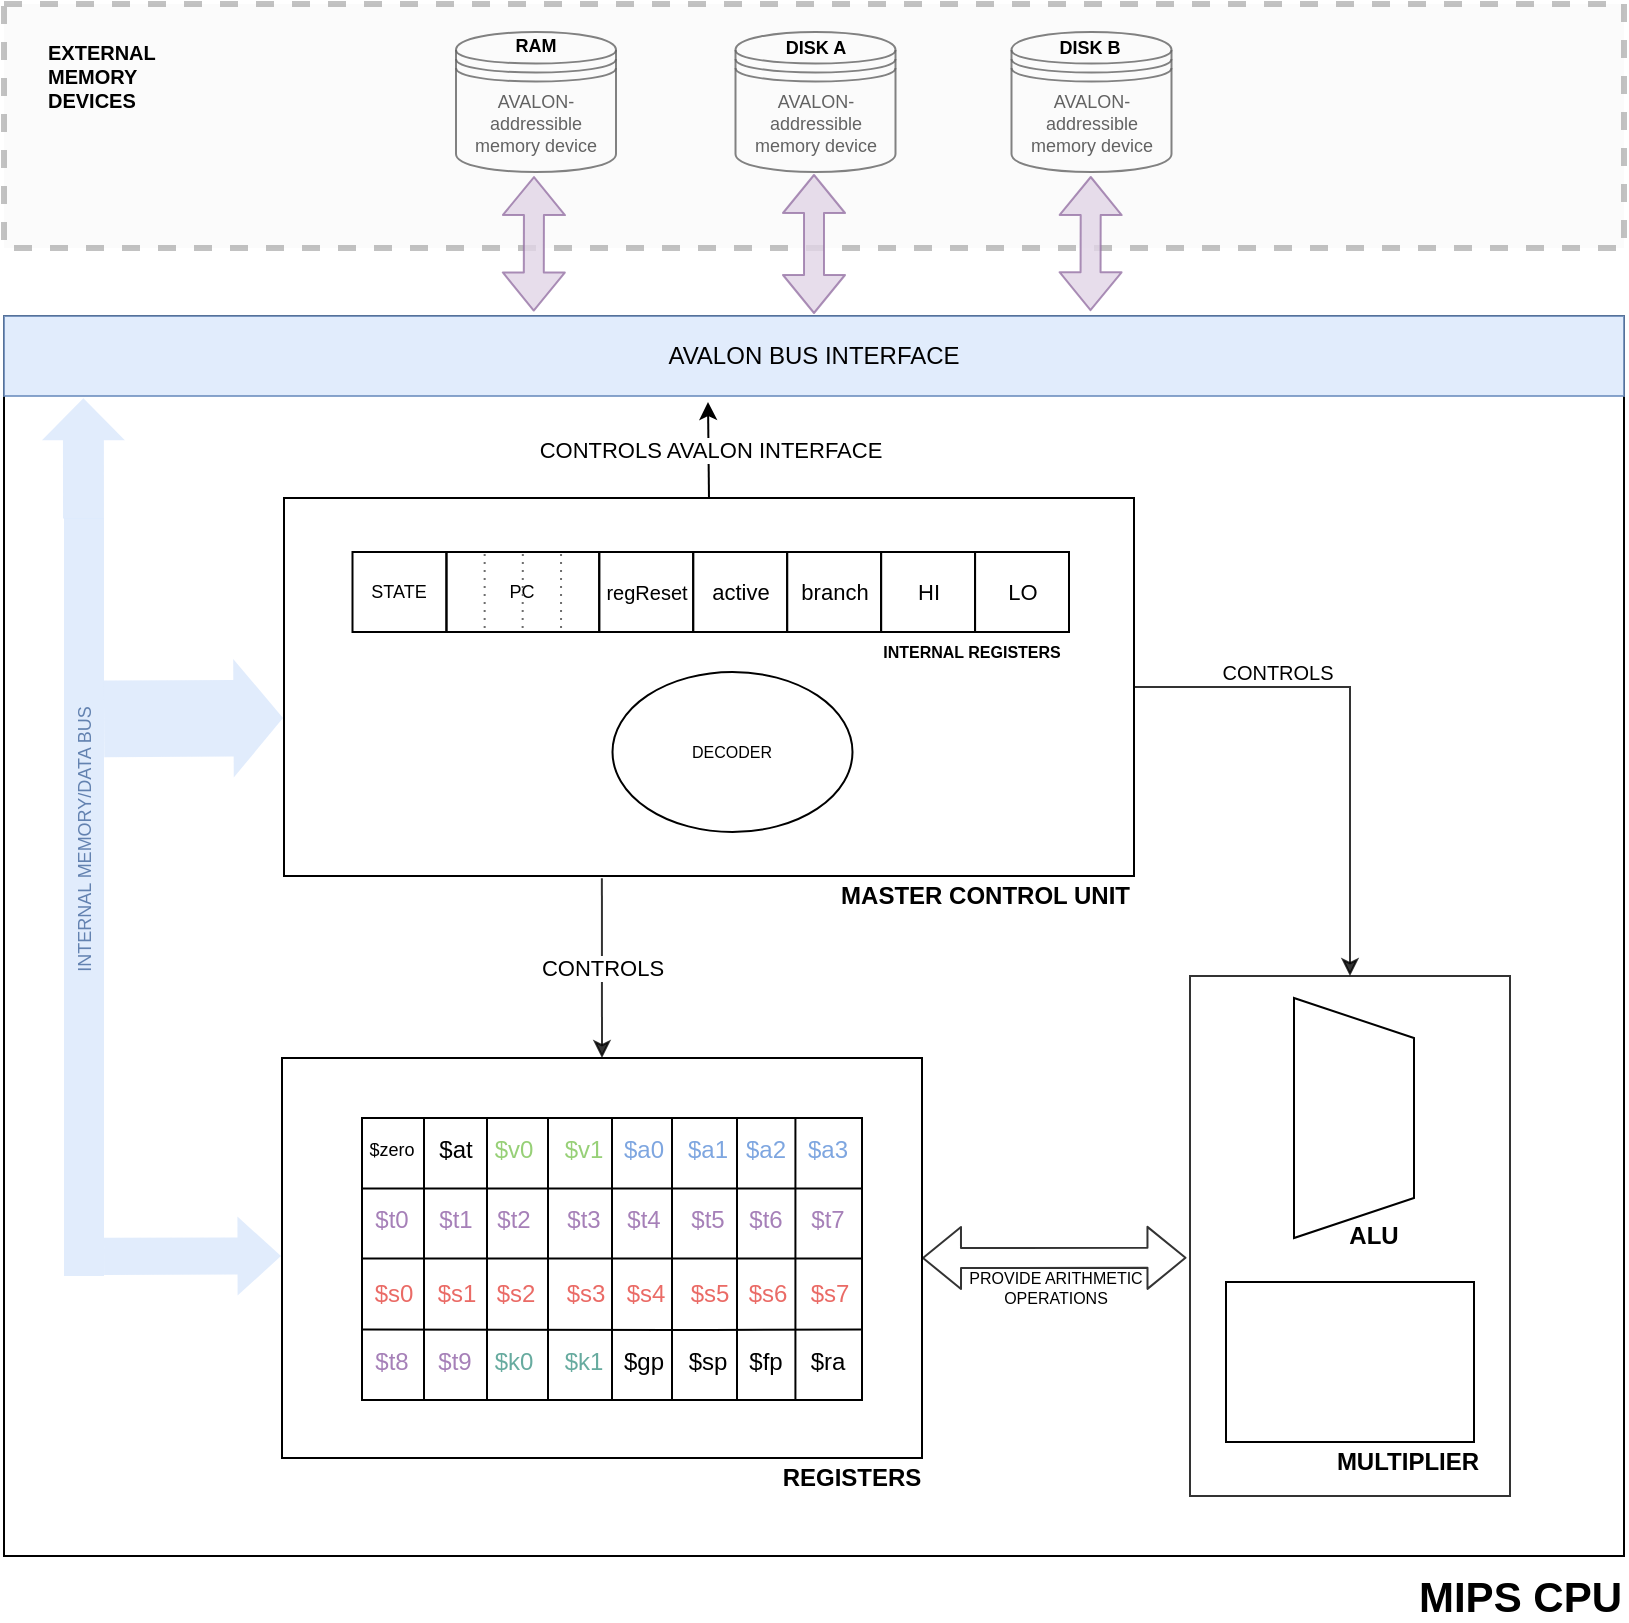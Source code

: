 <mxfile version="14.0.1" type="github">
  <diagram name="Page-1" id="c4acf3e9-155e-7222-9cf6-157b1a14988f">
    <mxGraphModel dx="946" dy="1185" grid="1" gridSize="10" guides="1" tooltips="1" connect="1" arrows="1" fold="1" page="1" pageScale="1" pageWidth="1169" pageHeight="827" background="#ffffff" math="0" shadow="0">
      <root>
        <mxCell id="0" />
        <mxCell id="1" parent="0" />
        <mxCell id="JjzSYra-wFmh_ooPUgK7-45" value="&lt;span style=&quot;color: rgb(0 , 0 , 0)&quot;&gt;AVALON-addressible memory device&lt;/span&gt;" style="shape=datastore;whiteSpace=wrap;html=1;fillColor=#ffffff;fontSize=9;fontColor=#7EA6E0;opacity=80;align=center;" parent="1" vertex="1">
          <mxGeometry x="386" y="18" width="80" height="70" as="geometry" />
        </mxCell>
        <mxCell id="JjzSYra-wFmh_ooPUgK7-52" value="&lt;span style=&quot;color: rgb(0 , 0 , 0)&quot;&gt;AVALON-addressible memory device&lt;/span&gt;" style="shape=datastore;whiteSpace=wrap;html=1;fillColor=#ffffff;fontSize=9;fontColor=#7EA6E0;opacity=80;align=center;" parent="1" vertex="1">
          <mxGeometry x="525.75" y="18" width="80" height="70" as="geometry" />
        </mxCell>
        <mxCell id="JjzSYra-wFmh_ooPUgK7-53" value="&lt;span style=&quot;color: rgb(0 , 0 , 0)&quot;&gt;AVALON-addressible memory device&lt;/span&gt;" style="shape=datastore;whiteSpace=wrap;html=1;fillColor=#ffffff;fontSize=9;fontColor=#7EA6E0;opacity=80;align=center;" parent="1" vertex="1">
          <mxGeometry x="663.75" y="18" width="80" height="70" as="geometry" />
        </mxCell>
        <mxCell id="JjzSYra-wFmh_ooPUgK7-80" value="" style="rounded=0;whiteSpace=wrap;html=1;fillColor=#f5f5f5;fontSize=10;fontColor=#333333;opacity=40;align=center;dashed=1;strokeWidth=3;strokeColor=#666666;" parent="1" vertex="1">
          <mxGeometry x="160" y="4" width="810" height="122" as="geometry" />
        </mxCell>
        <mxCell id="EH1okrl17HNzEjOL1Jwx-92" value="" style="rounded=0;whiteSpace=wrap;html=1;glass=1;fillColor=none;gradientColor=none;fontSize=8;fontColor=#000000;" parent="1" vertex="1">
          <mxGeometry x="160" y="160" width="810" height="620" as="geometry" />
        </mxCell>
        <mxCell id="EH1okrl17HNzEjOL1Jwx-88" value="" style="group" parent="1" vertex="1" connectable="0">
          <mxGeometry x="299" y="531" width="330" height="220" as="geometry" />
        </mxCell>
        <mxCell id="EH1okrl17HNzEjOL1Jwx-10" value="REGISTERS" style="text;html=1;strokeColor=none;fillColor=none;align=center;verticalAlign=middle;whiteSpace=wrap;rounded=0;fontStyle=1" parent="EH1okrl17HNzEjOL1Jwx-88" vertex="1">
          <mxGeometry x="240" y="200" width="90" height="20" as="geometry" />
        </mxCell>
        <mxCell id="EH1okrl17HNzEjOL1Jwx-70" value="" style="group" parent="EH1okrl17HNzEjOL1Jwx-88" vertex="1" connectable="0">
          <mxGeometry width="320" height="200" as="geometry" />
        </mxCell>
        <mxCell id="EH1okrl17HNzEjOL1Jwx-67" value="" style="rounded=0;whiteSpace=wrap;html=1;glass=1;gradientColor=none;fontSize=9;fontColor=#67AB9F;fillColor=none;" parent="EH1okrl17HNzEjOL1Jwx-70" vertex="1">
          <mxGeometry width="320" height="200" as="geometry" />
        </mxCell>
        <mxCell id="EH1okrl17HNzEjOL1Jwx-69" value="" style="group" parent="EH1okrl17HNzEjOL1Jwx-70" vertex="1" connectable="0">
          <mxGeometry x="35" y="30" width="259" height="141" as="geometry" />
        </mxCell>
        <mxCell id="EH1okrl17HNzEjOL1Jwx-9" value="" style="rounded=0;whiteSpace=wrap;html=1;fillColor=none;" parent="EH1okrl17HNzEjOL1Jwx-69" vertex="1">
          <mxGeometry x="5" width="250" height="141" as="geometry" />
        </mxCell>
        <mxCell id="EH1okrl17HNzEjOL1Jwx-20" value="" style="endArrow=none;html=1;entryX=1;entryY=0.75;entryDx=0;entryDy=0;exitX=0;exitY=0.75;exitDx=0;exitDy=0;" parent="EH1okrl17HNzEjOL1Jwx-69" source="EH1okrl17HNzEjOL1Jwx-9" target="EH1okrl17HNzEjOL1Jwx-9" edge="1">
          <mxGeometry width="50" height="50" as="geometry">
            <mxPoint x="137.5" y="70" as="sourcePoint" />
            <mxPoint x="187.5" y="20" as="targetPoint" />
            <Array as="points">
              <mxPoint x="170" y="106" />
            </Array>
          </mxGeometry>
        </mxCell>
        <mxCell id="EH1okrl17HNzEjOL1Jwx-21" value="" style="endArrow=none;html=1;entryX=1;entryY=0.75;entryDx=0;entryDy=0;exitX=0;exitY=0.75;exitDx=0;exitDy=0;" parent="EH1okrl17HNzEjOL1Jwx-69" edge="1">
          <mxGeometry width="50" height="50" as="geometry">
            <mxPoint x="5" y="70.21" as="sourcePoint" />
            <mxPoint x="255" y="70.21" as="targetPoint" />
          </mxGeometry>
        </mxCell>
        <mxCell id="EH1okrl17HNzEjOL1Jwx-22" value="" style="endArrow=none;html=1;entryX=1;entryY=0.25;entryDx=0;entryDy=0;exitX=0;exitY=0.25;exitDx=0;exitDy=0;" parent="EH1okrl17HNzEjOL1Jwx-69" source="EH1okrl17HNzEjOL1Jwx-9" target="EH1okrl17HNzEjOL1Jwx-9" edge="1">
          <mxGeometry width="50" height="50" as="geometry">
            <mxPoint x="5" y="40.0" as="sourcePoint" />
            <mxPoint x="255" y="40.0" as="targetPoint" />
          </mxGeometry>
        </mxCell>
        <mxCell id="EH1okrl17HNzEjOL1Jwx-23" value="" style="endArrow=none;html=1;entryX=0.75;entryY=0;entryDx=0;entryDy=0;exitX=0.75;exitY=1;exitDx=0;exitDy=0;" parent="EH1okrl17HNzEjOL1Jwx-69" source="EH1okrl17HNzEjOL1Jwx-9" target="EH1okrl17HNzEjOL1Jwx-9" edge="1">
          <mxGeometry width="50" height="50" as="geometry">
            <mxPoint x="351" y="40" as="sourcePoint" />
            <mxPoint x="401" y="-10" as="targetPoint" />
          </mxGeometry>
        </mxCell>
        <mxCell id="EH1okrl17HNzEjOL1Jwx-24" value="" style="endArrow=none;html=1;exitX=0.75;exitY=1;exitDx=0;exitDy=0;" parent="EH1okrl17HNzEjOL1Jwx-69" target="EH1okrl17HNzEjOL1Jwx-9" edge="1">
          <mxGeometry width="50" height="50" as="geometry">
            <mxPoint x="131" y="141" as="sourcePoint" />
            <mxPoint x="131" as="targetPoint" />
          </mxGeometry>
        </mxCell>
        <mxCell id="EH1okrl17HNzEjOL1Jwx-25" value="" style="endArrow=none;html=1;entryX=0.5;entryY=0;entryDx=0;entryDy=0;exitX=0.5;exitY=1;exitDx=0;exitDy=0;" parent="EH1okrl17HNzEjOL1Jwx-69" source="EH1okrl17HNzEjOL1Jwx-9" target="EH1okrl17HNzEjOL1Jwx-9" edge="1">
          <mxGeometry width="50" height="50" as="geometry">
            <mxPoint x="202.5" y="151" as="sourcePoint" />
            <mxPoint x="202.5" y="10" as="targetPoint" />
          </mxGeometry>
        </mxCell>
        <mxCell id="EH1okrl17HNzEjOL1Jwx-26" value="" style="endArrow=none;html=1;entryX=0.25;entryY=0;entryDx=0;entryDy=0;exitX=0.25;exitY=1;exitDx=0;exitDy=0;" parent="EH1okrl17HNzEjOL1Jwx-69" source="EH1okrl17HNzEjOL1Jwx-9" target="EH1okrl17HNzEjOL1Jwx-9" edge="1">
          <mxGeometry width="50" height="50" as="geometry">
            <mxPoint x="140" y="151" as="sourcePoint" />
            <mxPoint x="140" y="10" as="targetPoint" />
          </mxGeometry>
        </mxCell>
        <mxCell id="EH1okrl17HNzEjOL1Jwx-27" value="" style="endArrow=none;html=1;entryX=0.25;entryY=0;entryDx=0;entryDy=0;exitX=0.25;exitY=1;exitDx=0;exitDy=0;" parent="EH1okrl17HNzEjOL1Jwx-69" edge="1">
          <mxGeometry width="50" height="50" as="geometry">
            <mxPoint x="98" y="141" as="sourcePoint" />
            <mxPoint x="98" as="targetPoint" />
          </mxGeometry>
        </mxCell>
        <mxCell id="EH1okrl17HNzEjOL1Jwx-28" value="" style="endArrow=none;html=1;entryX=0.25;entryY=0;entryDx=0;entryDy=0;exitX=0.25;exitY=1;exitDx=0;exitDy=0;" parent="EH1okrl17HNzEjOL1Jwx-69" edge="1">
          <mxGeometry width="50" height="50" as="geometry">
            <mxPoint x="36" y="141" as="sourcePoint" />
            <mxPoint x="36" as="targetPoint" />
          </mxGeometry>
        </mxCell>
        <mxCell id="EH1okrl17HNzEjOL1Jwx-31" value="" style="endArrow=none;html=1;entryX=0.25;entryY=0;entryDx=0;entryDy=0;exitX=0.25;exitY=1;exitDx=0;exitDy=0;" parent="EH1okrl17HNzEjOL1Jwx-69" edge="1">
          <mxGeometry width="50" height="50" as="geometry">
            <mxPoint x="160" y="141" as="sourcePoint" />
            <mxPoint x="160" as="targetPoint" />
          </mxGeometry>
        </mxCell>
        <mxCell id="EH1okrl17HNzEjOL1Jwx-32" value="" style="endArrow=none;html=1;entryX=0.25;entryY=0;entryDx=0;entryDy=0;exitX=0.25;exitY=1;exitDx=0;exitDy=0;" parent="EH1okrl17HNzEjOL1Jwx-69" edge="1">
          <mxGeometry width="50" height="50" as="geometry">
            <mxPoint x="221.71" y="141" as="sourcePoint" />
            <mxPoint x="221.71" as="targetPoint" />
          </mxGeometry>
        </mxCell>
        <mxCell id="EH1okrl17HNzEjOL1Jwx-33" value="$zero" style="text;html=1;strokeColor=none;fillColor=none;align=center;verticalAlign=middle;whiteSpace=wrap;rounded=0;fontSize=9;" parent="EH1okrl17HNzEjOL1Jwx-69" vertex="1">
          <mxGeometry y="6" width="40" height="20" as="geometry" />
        </mxCell>
        <mxCell id="EH1okrl17HNzEjOL1Jwx-34" value="&lt;font style=&quot;font-size: 12px&quot;&gt;$at&lt;/font&gt;" style="text;html=1;strokeColor=none;fillColor=none;align=center;verticalAlign=middle;whiteSpace=wrap;rounded=0;fontSize=9;" parent="EH1okrl17HNzEjOL1Jwx-69" vertex="1">
          <mxGeometry x="32" y="6" width="40" height="20" as="geometry" />
        </mxCell>
        <mxCell id="EH1okrl17HNzEjOL1Jwx-35" value="&lt;font style=&quot;font-size: 12px&quot;&gt;$v0&lt;/font&gt;" style="text;html=1;align=center;verticalAlign=middle;whiteSpace=wrap;rounded=0;fontSize=9;fontColor=#97D077;" parent="EH1okrl17HNzEjOL1Jwx-69" vertex="1">
          <mxGeometry x="61" y="6" width="40" height="20" as="geometry" />
        </mxCell>
        <mxCell id="EH1okrl17HNzEjOL1Jwx-36" value="&lt;font style=&quot;font-size: 12px&quot;&gt;$v1&lt;/font&gt;" style="text;html=1;align=center;verticalAlign=middle;whiteSpace=wrap;rounded=0;fontSize=9;fontColor=#97D077;" parent="EH1okrl17HNzEjOL1Jwx-69" vertex="1">
          <mxGeometry x="96" y="6" width="40" height="20" as="geometry" />
        </mxCell>
        <mxCell id="EH1okrl17HNzEjOL1Jwx-37" value="&lt;span style=&quot;font-size: 12px&quot;&gt;$a0&lt;/span&gt;" style="text;html=1;strokeColor=none;fillColor=none;align=center;verticalAlign=middle;whiteSpace=wrap;rounded=0;fontSize=9;fontColor=#7EA6E0;" parent="EH1okrl17HNzEjOL1Jwx-69" vertex="1">
          <mxGeometry x="126" y="6" width="40" height="20" as="geometry" />
        </mxCell>
        <mxCell id="EH1okrl17HNzEjOL1Jwx-38" value="&lt;span style=&quot;font-size: 12px&quot;&gt;$a1&lt;/span&gt;" style="text;html=1;strokeColor=none;fillColor=none;align=center;verticalAlign=middle;whiteSpace=wrap;rounded=0;fontSize=9;fontColor=#7EA6E0;" parent="EH1okrl17HNzEjOL1Jwx-69" vertex="1">
          <mxGeometry x="158" y="6" width="40" height="20" as="geometry" />
        </mxCell>
        <mxCell id="EH1okrl17HNzEjOL1Jwx-39" value="&lt;span style=&quot;font-size: 12px&quot;&gt;$a2&lt;/span&gt;" style="text;html=1;strokeColor=none;fillColor=none;align=center;verticalAlign=middle;whiteSpace=wrap;rounded=0;fontSize=9;fontColor=#7EA6E0;" parent="EH1okrl17HNzEjOL1Jwx-69" vertex="1">
          <mxGeometry x="186.5" y="6" width="40" height="20" as="geometry" />
        </mxCell>
        <mxCell id="EH1okrl17HNzEjOL1Jwx-40" value="&lt;span style=&quot;font-size: 12px&quot;&gt;$a3&lt;/span&gt;" style="text;html=1;strokeColor=none;fillColor=none;align=center;verticalAlign=middle;whiteSpace=wrap;rounded=0;fontSize=9;fontColor=#7EA6E0;" parent="EH1okrl17HNzEjOL1Jwx-69" vertex="1">
          <mxGeometry x="218" y="6" width="40" height="20" as="geometry" />
        </mxCell>
        <mxCell id="EH1okrl17HNzEjOL1Jwx-41" value="&lt;span style=&quot;font-size: 12px&quot;&gt;$t0&lt;/span&gt;" style="text;html=1;strokeColor=none;fillColor=none;align=center;verticalAlign=middle;whiteSpace=wrap;rounded=0;fontSize=9;fontColor=#A680B8;" parent="EH1okrl17HNzEjOL1Jwx-69" vertex="1">
          <mxGeometry y="41" width="40" height="20" as="geometry" />
        </mxCell>
        <mxCell id="EH1okrl17HNzEjOL1Jwx-42" value="&lt;font style=&quot;font-size: 12px&quot;&gt;$t1&lt;/font&gt;" style="text;html=1;strokeColor=none;fillColor=none;align=center;verticalAlign=middle;whiteSpace=wrap;rounded=0;fontSize=9;fontColor=#A680B8;" parent="EH1okrl17HNzEjOL1Jwx-69" vertex="1">
          <mxGeometry x="32" y="41" width="40" height="20" as="geometry" />
        </mxCell>
        <mxCell id="EH1okrl17HNzEjOL1Jwx-43" value="&lt;font style=&quot;font-size: 12px&quot;&gt;$t2&lt;/font&gt;" style="text;html=1;strokeColor=none;fillColor=none;align=center;verticalAlign=middle;whiteSpace=wrap;rounded=0;fontSize=9;fontColor=#A680B8;" parent="EH1okrl17HNzEjOL1Jwx-69" vertex="1">
          <mxGeometry x="61" y="41" width="40" height="20" as="geometry" />
        </mxCell>
        <mxCell id="EH1okrl17HNzEjOL1Jwx-44" value="&lt;font style=&quot;font-size: 12px&quot;&gt;$t3&lt;/font&gt;" style="text;html=1;strokeColor=none;fillColor=none;align=center;verticalAlign=middle;whiteSpace=wrap;rounded=0;fontSize=9;fontColor=#A680B8;" parent="EH1okrl17HNzEjOL1Jwx-69" vertex="1">
          <mxGeometry x="96" y="41" width="40" height="20" as="geometry" />
        </mxCell>
        <mxCell id="EH1okrl17HNzEjOL1Jwx-45" value="&lt;span style=&quot;font-size: 12px&quot;&gt;$t4&lt;/span&gt;" style="text;html=1;strokeColor=none;fillColor=none;align=center;verticalAlign=middle;whiteSpace=wrap;rounded=0;fontSize=9;fontColor=#A680B8;" parent="EH1okrl17HNzEjOL1Jwx-69" vertex="1">
          <mxGeometry x="126" y="41" width="40" height="20" as="geometry" />
        </mxCell>
        <mxCell id="EH1okrl17HNzEjOL1Jwx-46" value="&lt;span style=&quot;font-size: 12px&quot;&gt;$t5&lt;/span&gt;" style="text;html=1;strokeColor=none;fillColor=none;align=center;verticalAlign=middle;whiteSpace=wrap;rounded=0;fontSize=9;fontColor=#A680B8;" parent="EH1okrl17HNzEjOL1Jwx-69" vertex="1">
          <mxGeometry x="158" y="41" width="40" height="20" as="geometry" />
        </mxCell>
        <mxCell id="EH1okrl17HNzEjOL1Jwx-47" value="&lt;span style=&quot;font-size: 12px&quot;&gt;$t6&lt;/span&gt;" style="text;html=1;strokeColor=none;fillColor=none;align=center;verticalAlign=middle;whiteSpace=wrap;rounded=0;fontSize=9;fontColor=#A680B8;" parent="EH1okrl17HNzEjOL1Jwx-69" vertex="1">
          <mxGeometry x="186.5" y="41" width="40" height="20" as="geometry" />
        </mxCell>
        <mxCell id="EH1okrl17HNzEjOL1Jwx-48" value="&lt;span style=&quot;font-size: 12px&quot;&gt;$t7&lt;/span&gt;" style="text;html=1;strokeColor=none;fillColor=none;align=center;verticalAlign=middle;whiteSpace=wrap;rounded=0;fontSize=9;fontColor=#A680B8;" parent="EH1okrl17HNzEjOL1Jwx-69" vertex="1">
          <mxGeometry x="218" y="41" width="40" height="20" as="geometry" />
        </mxCell>
        <mxCell id="EH1okrl17HNzEjOL1Jwx-49" value="&lt;span style=&quot;font-size: 12px&quot;&gt;$s0&lt;/span&gt;" style="text;html=1;strokeColor=none;fillColor=none;align=center;verticalAlign=middle;whiteSpace=wrap;rounded=0;fontSize=9;fontColor=#EA6B66;" parent="EH1okrl17HNzEjOL1Jwx-69" vertex="1">
          <mxGeometry x="1" y="78" width="40" height="20" as="geometry" />
        </mxCell>
        <mxCell id="EH1okrl17HNzEjOL1Jwx-50" value="&lt;font style=&quot;font-size: 12px&quot;&gt;$s1&lt;/font&gt;" style="text;html=1;strokeColor=none;fillColor=none;align=center;verticalAlign=middle;whiteSpace=wrap;rounded=0;fontSize=9;fontColor=#EA6B66;" parent="EH1okrl17HNzEjOL1Jwx-69" vertex="1">
          <mxGeometry x="33" y="78" width="39" height="20" as="geometry" />
        </mxCell>
        <mxCell id="EH1okrl17HNzEjOL1Jwx-51" value="&lt;font style=&quot;font-size: 12px&quot;&gt;$s2&lt;/font&gt;" style="text;html=1;strokeColor=none;fillColor=none;align=center;verticalAlign=middle;whiteSpace=wrap;rounded=0;fontSize=9;fontColor=#EA6B66;" parent="EH1okrl17HNzEjOL1Jwx-69" vertex="1">
          <mxGeometry x="62" y="78" width="40" height="20" as="geometry" />
        </mxCell>
        <mxCell id="EH1okrl17HNzEjOL1Jwx-52" value="&lt;font style=&quot;font-size: 12px&quot;&gt;$s3&lt;/font&gt;" style="text;html=1;strokeColor=none;fillColor=none;align=center;verticalAlign=middle;whiteSpace=wrap;rounded=0;fontSize=9;fontColor=#EA6B66;" parent="EH1okrl17HNzEjOL1Jwx-69" vertex="1">
          <mxGeometry x="97" y="78" width="40" height="20" as="geometry" />
        </mxCell>
        <mxCell id="EH1okrl17HNzEjOL1Jwx-53" value="&lt;span style=&quot;font-size: 12px&quot;&gt;$s4&lt;/span&gt;" style="text;html=1;strokeColor=none;fillColor=none;align=center;verticalAlign=middle;whiteSpace=wrap;rounded=0;fontSize=9;fontColor=#EA6B66;" parent="EH1okrl17HNzEjOL1Jwx-69" vertex="1">
          <mxGeometry x="127" y="78" width="40" height="20" as="geometry" />
        </mxCell>
        <mxCell id="EH1okrl17HNzEjOL1Jwx-54" value="&lt;span style=&quot;font-size: 12px&quot;&gt;$s5&lt;/span&gt;" style="text;html=1;strokeColor=none;fillColor=none;align=center;verticalAlign=middle;whiteSpace=wrap;rounded=0;fontSize=9;fontColor=#EA6B66;" parent="EH1okrl17HNzEjOL1Jwx-69" vertex="1">
          <mxGeometry x="157" y="78" width="44" height="20" as="geometry" />
        </mxCell>
        <mxCell id="EH1okrl17HNzEjOL1Jwx-55" value="&lt;span style=&quot;font-size: 12px&quot;&gt;$s6&lt;/span&gt;" style="text;html=1;strokeColor=none;fillColor=none;align=center;verticalAlign=middle;whiteSpace=wrap;rounded=0;fontSize=9;fontColor=#EA6B66;" parent="EH1okrl17HNzEjOL1Jwx-69" vertex="1">
          <mxGeometry x="187.5" y="78" width="40" height="20" as="geometry" />
        </mxCell>
        <mxCell id="EH1okrl17HNzEjOL1Jwx-56" value="&lt;span style=&quot;font-size: 12px&quot;&gt;$s7&lt;/span&gt;" style="text;html=1;strokeColor=none;fillColor=none;align=center;verticalAlign=middle;whiteSpace=wrap;rounded=0;fontSize=9;fontColor=#EA6B66;" parent="EH1okrl17HNzEjOL1Jwx-69" vertex="1">
          <mxGeometry x="219" y="78" width="40" height="20" as="geometry" />
        </mxCell>
        <mxCell id="EH1okrl17HNzEjOL1Jwx-57" value="&lt;span style=&quot;font-size: 12px&quot;&gt;$t8&lt;/span&gt;" style="text;html=1;strokeColor=none;fillColor=none;align=center;verticalAlign=middle;whiteSpace=wrap;rounded=0;fontSize=9;fontColor=#A680B8;" parent="EH1okrl17HNzEjOL1Jwx-69" vertex="1">
          <mxGeometry y="112" width="40" height="20" as="geometry" />
        </mxCell>
        <mxCell id="EH1okrl17HNzEjOL1Jwx-58" value="&lt;font style=&quot;font-size: 12px&quot;&gt;$t9&lt;/font&gt;" style="text;html=1;strokeColor=none;fillColor=none;align=center;verticalAlign=middle;whiteSpace=wrap;rounded=0;fontSize=9;fontColor=#A680B8;" parent="EH1okrl17HNzEjOL1Jwx-69" vertex="1">
          <mxGeometry x="32" y="112" width="39" height="20" as="geometry" />
        </mxCell>
        <mxCell id="EH1okrl17HNzEjOL1Jwx-59" value="&lt;font style=&quot;font-size: 12px&quot;&gt;$k0&lt;/font&gt;" style="text;html=1;strokeColor=none;fillColor=none;align=center;verticalAlign=middle;whiteSpace=wrap;rounded=0;fontSize=9;fontColor=#67AB9F;" parent="EH1okrl17HNzEjOL1Jwx-69" vertex="1">
          <mxGeometry x="61" y="112" width="40" height="20" as="geometry" />
        </mxCell>
        <mxCell id="EH1okrl17HNzEjOL1Jwx-60" value="&lt;font style=&quot;font-size: 12px&quot;&gt;$k1&lt;/font&gt;" style="text;html=1;strokeColor=none;fillColor=none;align=center;verticalAlign=middle;whiteSpace=wrap;rounded=0;fontSize=9;fontColor=#67AB9F;" parent="EH1okrl17HNzEjOL1Jwx-69" vertex="1">
          <mxGeometry x="96" y="112" width="40" height="20" as="geometry" />
        </mxCell>
        <mxCell id="EH1okrl17HNzEjOL1Jwx-61" value="&lt;span style=&quot;font-size: 12px&quot;&gt;$gp&lt;/span&gt;" style="text;html=1;strokeColor=none;fillColor=none;align=center;verticalAlign=middle;whiteSpace=wrap;rounded=0;fontSize=9;" parent="EH1okrl17HNzEjOL1Jwx-69" vertex="1">
          <mxGeometry x="126" y="112" width="40" height="20" as="geometry" />
        </mxCell>
        <mxCell id="EH1okrl17HNzEjOL1Jwx-62" value="&lt;span style=&quot;font-size: 12px&quot;&gt;$sp&lt;/span&gt;" style="text;html=1;strokeColor=none;fillColor=none;align=center;verticalAlign=middle;whiteSpace=wrap;rounded=0;fontSize=9;" parent="EH1okrl17HNzEjOL1Jwx-69" vertex="1">
          <mxGeometry x="158" y="112" width="40" height="20" as="geometry" />
        </mxCell>
        <mxCell id="EH1okrl17HNzEjOL1Jwx-63" value="&lt;span style=&quot;font-size: 12px&quot;&gt;$fp&lt;/span&gt;" style="text;html=1;strokeColor=none;fillColor=none;align=center;verticalAlign=middle;whiteSpace=wrap;rounded=0;fontSize=9;" parent="EH1okrl17HNzEjOL1Jwx-69" vertex="1">
          <mxGeometry x="186.5" y="112" width="40" height="20" as="geometry" />
        </mxCell>
        <mxCell id="EH1okrl17HNzEjOL1Jwx-64" value="&lt;span style=&quot;font-size: 12px&quot;&gt;$ra&lt;/span&gt;" style="text;html=1;strokeColor=none;fillColor=none;align=center;verticalAlign=middle;whiteSpace=wrap;rounded=0;fontSize=9;" parent="EH1okrl17HNzEjOL1Jwx-69" vertex="1">
          <mxGeometry x="218" y="112" width="40" height="20" as="geometry" />
        </mxCell>
        <mxCell id="JjzSYra-wFmh_ooPUgK7-69" style="edgeStyle=orthogonalEdgeStyle;rounded=0;orthogonalLoop=1;jettySize=auto;html=1;exitX=1;exitY=0.5;exitDx=0;exitDy=0;entryX=0.5;entryY=0;entryDx=0;entryDy=0;targetPerimeterSpacing=0;strokeWidth=1;fontSize=10;fontColor=#000000;opacity=80;" parent="1" source="EH1okrl17HNzEjOL1Jwx-3" target="JjzSYra-wFmh_ooPUgK7-64" edge="1">
          <mxGeometry relative="1" as="geometry" />
        </mxCell>
        <mxCell id="EH1okrl17HNzEjOL1Jwx-3" value="" style="rounded=0;whiteSpace=wrap;html=1;fillColor=none;" parent="1" vertex="1">
          <mxGeometry x="300" y="251" width="425" height="189" as="geometry" />
        </mxCell>
        <mxCell id="EH1okrl17HNzEjOL1Jwx-4" value="MASTER CONTROL UNIT" style="text;html=1;strokeColor=none;fillColor=none;align=right;verticalAlign=middle;whiteSpace=wrap;rounded=0;fontStyle=1" parent="1" vertex="1">
          <mxGeometry x="555" y="440" width="170" height="20" as="geometry" />
        </mxCell>
        <mxCell id="EH1okrl17HNzEjOL1Jwx-83" value="INTERNAL REGISTERS" style="text;html=1;strokeColor=none;fillColor=none;align=center;verticalAlign=middle;whiteSpace=wrap;rounded=0;glass=1;fontSize=8;fontColor=#000000;fontStyle=1" parent="1" vertex="1">
          <mxGeometry x="584.25" y="318" width="120" height="20" as="geometry" />
        </mxCell>
        <mxCell id="EH1okrl17HNzEjOL1Jwx-84" value="DECODER" style="ellipse;whiteSpace=wrap;html=1;glass=1;fillColor=none;gradientColor=none;fontSize=8;fontColor=#000000;" parent="1" vertex="1">
          <mxGeometry x="464.25" y="338" width="120" height="80" as="geometry" />
        </mxCell>
        <mxCell id="EH1okrl17HNzEjOL1Jwx-85" value="" style="group" parent="1" vertex="1" connectable="0">
          <mxGeometry x="334.25" y="278" width="358.25" height="40" as="geometry" />
        </mxCell>
        <mxCell id="EH1okrl17HNzEjOL1Jwx-72" value="STATE" style="rounded=0;whiteSpace=wrap;html=1;glass=1;fillColor=none;gradientColor=none;fontSize=9;" parent="EH1okrl17HNzEjOL1Jwx-85" vertex="1">
          <mxGeometry width="46.976" height="40" as="geometry" />
        </mxCell>
        <mxCell id="EH1okrl17HNzEjOL1Jwx-77" value="&lt;font style=&quot;font-size: 10px;&quot;&gt;regReset&lt;/font&gt;" style="rounded=0;whiteSpace=wrap;html=1;glass=1;fillColor=none;gradientColor=none;fontSize=10;" parent="EH1okrl17HNzEjOL1Jwx-85" vertex="1">
          <mxGeometry x="123.371" width="46.976" height="40" as="geometry" />
        </mxCell>
        <mxCell id="EH1okrl17HNzEjOL1Jwx-78" value="&lt;font style=&quot;font-size: 11px;&quot;&gt;active&lt;/font&gt;" style="rounded=0;whiteSpace=wrap;html=1;glass=1;fillColor=none;gradientColor=none;fontSize=11;" parent="EH1okrl17HNzEjOL1Jwx-85" vertex="1">
          <mxGeometry x="170.347" width="46.976" height="40" as="geometry" />
        </mxCell>
        <mxCell id="EH1okrl17HNzEjOL1Jwx-79" value="&lt;font style=&quot;font-size: 11px&quot;&gt;branch&lt;/font&gt;" style="rounded=0;whiteSpace=wrap;html=1;glass=1;fillColor=none;gradientColor=none;fontSize=11;" parent="EH1okrl17HNzEjOL1Jwx-85" vertex="1">
          <mxGeometry x="217.323" width="46.976" height="40" as="geometry" />
        </mxCell>
        <mxCell id="EH1okrl17HNzEjOL1Jwx-80" value="" style="group" parent="EH1okrl17HNzEjOL1Jwx-85" vertex="1" connectable="0">
          <mxGeometry x="46.976" width="76.395" height="40" as="geometry" />
        </mxCell>
        <mxCell id="EH1okrl17HNzEjOL1Jwx-73" value="PC" style="rounded=0;whiteSpace=wrap;html=1;glass=1;fillColor=none;gradientColor=none;fontSize=9;" parent="EH1okrl17HNzEjOL1Jwx-80" vertex="1">
          <mxGeometry width="76.395" height="40" as="geometry" />
        </mxCell>
        <mxCell id="EH1okrl17HNzEjOL1Jwx-74" value="" style="endArrow=none;dashed=1;html=1;dashPattern=1 3;strokeWidth=1;fontSize=7;fontColor=#000000;exitX=0.25;exitY=0;exitDx=0;exitDy=0;entryX=0.25;entryY=1;entryDx=0;entryDy=0;strokeColor=#6E6E6E;horizontal=1;" parent="EH1okrl17HNzEjOL1Jwx-80" edge="1">
          <mxGeometry width="50" height="50" relative="1" as="geometry">
            <mxPoint x="19.099" y="1" as="sourcePoint" />
            <mxPoint x="19.099" y="41" as="targetPoint" />
          </mxGeometry>
        </mxCell>
        <mxCell id="EH1okrl17HNzEjOL1Jwx-75" value="" style="endArrow=none;dashed=1;html=1;dashPattern=1 3;strokeWidth=1;fontSize=7;fontColor=#000000;exitX=0.5;exitY=0;exitDx=0;exitDy=0;entryX=0.25;entryY=1;entryDx=0;entryDy=0;strokeColor=#6E6E6E;" parent="EH1okrl17HNzEjOL1Jwx-80" edge="1">
          <mxGeometry width="50" height="50" relative="1" as="geometry">
            <mxPoint x="38.198" y="1" as="sourcePoint" />
            <mxPoint x="38.083" y="41" as="targetPoint" />
          </mxGeometry>
        </mxCell>
        <mxCell id="EH1okrl17HNzEjOL1Jwx-76" value="" style="endArrow=none;dashed=1;html=1;dashPattern=1 3;strokeWidth=1;fontSize=7;fontColor=#000000;exitX=0.75;exitY=0;exitDx=0;exitDy=0;entryX=0.75;entryY=1;entryDx=0;entryDy=0;strokeColor=#6E6E6E;" parent="EH1okrl17HNzEjOL1Jwx-80" edge="1">
          <mxGeometry width="50" height="50" relative="1" as="geometry">
            <mxPoint x="57.296" y="1" as="sourcePoint" />
            <mxPoint x="57.296" y="41" as="targetPoint" />
          </mxGeometry>
        </mxCell>
        <mxCell id="EH1okrl17HNzEjOL1Jwx-81" value="&lt;font style=&quot;font-size: 11px&quot;&gt;HI&lt;/font&gt;" style="rounded=0;whiteSpace=wrap;html=1;glass=1;fillColor=none;gradientColor=none;fontSize=11;" parent="EH1okrl17HNzEjOL1Jwx-85" vertex="1">
          <mxGeometry x="264.298" width="46.976" height="40" as="geometry" />
        </mxCell>
        <mxCell id="EH1okrl17HNzEjOL1Jwx-82" value="&lt;font style=&quot;font-size: 11px&quot;&gt;LO&lt;/font&gt;" style="rounded=0;whiteSpace=wrap;html=1;glass=1;fillColor=none;gradientColor=none;fontSize=11;" parent="EH1okrl17HNzEjOL1Jwx-85" vertex="1">
          <mxGeometry x="311.274" width="46.976" height="40" as="geometry" />
        </mxCell>
        <mxCell id="EH1okrl17HNzEjOL1Jwx-2" value="&lt;font style=&quot;font-size: 21px&quot;&gt;MIPS CPU&lt;/font&gt;" style="text;html=1;resizable=0;autosize=1;align=right;verticalAlign=middle;points=[];fillColor=none;strokeColor=none;rounded=0;fontStyle=1" parent="1" vertex="1">
          <mxGeometry x="850" y="790" width="120" height="20" as="geometry" />
        </mxCell>
        <mxCell id="JjzSYra-wFmh_ooPUgK7-15" value="AVALON BUS INTERFACE" style="rounded=0;whiteSpace=wrap;html=1;fillColor=#dae8fc;strokeColor=#6c8ebf;opacity=80;" parent="1" vertex="1">
          <mxGeometry x="160" y="160" width="810" height="40" as="geometry" />
        </mxCell>
        <mxCell id="JjzSYra-wFmh_ooPUgK7-28" value="" style="rounded=0;whiteSpace=wrap;html=1;fontSize=9;opacity=80;align=right;fillColor=#dae8fc;strokeColor=none;" parent="1" vertex="1">
          <mxGeometry x="190" y="261" width="20" height="379" as="geometry" />
        </mxCell>
        <mxCell id="JjzSYra-wFmh_ooPUgK7-29" value="" style="shape=flexArrow;endArrow=classic;html=1;strokeWidth=1;fontSize=9;fontColor=#004C99;fillColor=#dae8fc;entryX=0;entryY=0.5;entryDx=0;entryDy=0;opacity=80;strokeColor=none;width=18.523;endSize=6.914;exitX=0.976;exitY=0.98;exitDx=0;exitDy=0;exitPerimeter=0;" parent="1" edge="1">
          <mxGeometry width="50" height="50" relative="1" as="geometry">
            <mxPoint x="209.52" y="630.2" as="sourcePoint" />
            <mxPoint x="299.0" y="630" as="targetPoint" />
          </mxGeometry>
        </mxCell>
        <mxCell id="JjzSYra-wFmh_ooPUgK7-30" value="" style="shape=flexArrow;endArrow=classic;html=1;strokeWidth=1;fontSize=9;fontColor=#004C99;fillColor=#dae8fc;entryX=0;entryY=0.5;entryDx=0;entryDy=0;opacity=80;strokeColor=none;width=38.286;endSize=7.92;exitX=0.977;exitY=0.265;exitDx=0;exitDy=0;exitPerimeter=0;" parent="1" source="JjzSYra-wFmh_ooPUgK7-28" edge="1">
          <mxGeometry width="50" height="50" relative="1" as="geometry">
            <mxPoint x="210.52" y="361.2" as="sourcePoint" />
            <mxPoint x="300" y="361" as="targetPoint" />
          </mxGeometry>
        </mxCell>
        <mxCell id="JjzSYra-wFmh_ooPUgK7-31" value="" style="shape=flexArrow;endArrow=classic;html=1;strokeWidth=1;fontSize=9;fontColor=#004C99;fillColor=#dae8fc;opacity=80;strokeColor=none;width=20.465;endSize=6.647;exitX=0.488;exitY=0.002;exitDx=0;exitDy=0;entryX=0.049;entryY=1.017;entryDx=0;entryDy=0;entryPerimeter=0;exitPerimeter=0;" parent="1" source="JjzSYra-wFmh_ooPUgK7-28" target="JjzSYra-wFmh_ooPUgK7-15" edge="1">
          <mxGeometry width="50" height="50" relative="1" as="geometry">
            <mxPoint x="219.32" y="231.04" as="sourcePoint" />
            <mxPoint x="199" y="201" as="targetPoint" />
          </mxGeometry>
        </mxCell>
        <mxCell id="JjzSYra-wFmh_ooPUgK7-35" value="INTERNAL MEMORY/DATA BUS" style="text;html=1;strokeColor=none;fillColor=none;align=center;verticalAlign=middle;whiteSpace=wrap;rounded=0;fontSize=9;opacity=80;rotation=-90;fontColor=#6382B0;" parent="1" vertex="1">
          <mxGeometry x="120" y="412" width="160" height="19" as="geometry" />
        </mxCell>
        <mxCell id="JjzSYra-wFmh_ooPUgK7-41" value="" style="shape=flexArrow;endArrow=classic;startArrow=classic;html=1;strokeWidth=1;fontSize=9;fontColor=#7EA6E0;opacity=80;exitX=0.327;exitY=-0.002;exitDx=0;exitDy=0;exitPerimeter=0;entryX=0.5;entryY=1.017;entryDx=0;entryDy=0;entryPerimeter=0;fillColor=#e1d5e7;strokeColor=#9673a6;" parent="1" edge="1">
          <mxGeometry width="50" height="50" relative="1" as="geometry">
            <mxPoint x="424.87" y="157.76" as="sourcePoint" />
            <mxPoint x="425" y="90.02" as="targetPoint" />
          </mxGeometry>
        </mxCell>
        <mxCell id="JjzSYra-wFmh_ooPUgK7-42" value="" style="shape=flexArrow;endArrow=classic;startArrow=classic;html=1;strokeWidth=1;fontSize=9;fontColor=#7EA6E0;opacity=80;entryX=0.5;entryY=1;entryDx=0;entryDy=0;exitX=0.5;exitY=0;exitDx=0;exitDy=0;fillColor=#e1d5e7;strokeColor=#9673a6;" parent="1" edge="1">
          <mxGeometry width="50" height="50" relative="1" as="geometry">
            <mxPoint x="565" y="159" as="sourcePoint" />
            <mxPoint x="565" y="89" as="targetPoint" />
          </mxGeometry>
        </mxCell>
        <mxCell id="JjzSYra-wFmh_ooPUgK7-43" value="" style="shape=flexArrow;endArrow=classic;startArrow=classic;html=1;strokeWidth=1;fontSize=9;fontColor=#7EA6E0;opacity=80;exitX=0.327;exitY=-0.002;exitDx=0;exitDy=0;exitPerimeter=0;entryX=0.5;entryY=1.017;entryDx=0;entryDy=0;entryPerimeter=0;fillColor=#e1d5e7;strokeColor=#9673a6;" parent="1" edge="1">
          <mxGeometry width="50" height="50" relative="1" as="geometry">
            <mxPoint x="703.25" y="157.618" as="sourcePoint" />
            <mxPoint x="703.38" y="90.0" as="targetPoint" />
          </mxGeometry>
        </mxCell>
        <mxCell id="JjzSYra-wFmh_ooPUgK7-54" value="&lt;font color=&quot;#000000&quot;&gt;RAM&lt;/font&gt;" style="text;html=1;strokeColor=none;fillColor=none;align=center;verticalAlign=middle;whiteSpace=wrap;rounded=0;fontSize=9;fontColor=#7EA6E0;opacity=80;fontStyle=1" parent="1" vertex="1">
          <mxGeometry x="406.25" y="15" width="40" height="20" as="geometry" />
        </mxCell>
        <mxCell id="JjzSYra-wFmh_ooPUgK7-55" value="&lt;font color=&quot;#000000&quot;&gt;DISK A&lt;/font&gt;" style="text;html=1;strokeColor=none;fillColor=none;align=center;verticalAlign=middle;whiteSpace=wrap;rounded=0;fontSize=9;fontColor=#7EA6E0;opacity=80;fontStyle=1" parent="1" vertex="1">
          <mxGeometry x="546.25" y="16" width="40" height="20" as="geometry" />
        </mxCell>
        <mxCell id="JjzSYra-wFmh_ooPUgK7-56" value="&lt;font color=&quot;#000000&quot;&gt;DISK B&lt;/font&gt;" style="text;html=1;strokeColor=none;fillColor=none;align=center;verticalAlign=middle;whiteSpace=wrap;rounded=0;fontSize=9;fontColor=#7EA6E0;opacity=80;fontStyle=1" parent="1" vertex="1">
          <mxGeometry x="683" y="16" width="40" height="20" as="geometry" />
        </mxCell>
        <mxCell id="JjzSYra-wFmh_ooPUgK7-63" value="PROVIDE ARITHMETIC&lt;br&gt;OPERATIONS" style="text;html=1;strokeColor=none;fillColor=none;align=center;verticalAlign=middle;whiteSpace=wrap;rounded=0;fontSize=8;opacity=80;rotation=0;" parent="1" vertex="1">
          <mxGeometry x="596" y="636" width="180" height="20" as="geometry" />
        </mxCell>
        <mxCell id="JjzSYra-wFmh_ooPUgK7-65" value="" style="group" parent="1" vertex="1" connectable="0">
          <mxGeometry x="753" y="490" width="160" height="260" as="geometry" />
        </mxCell>
        <mxCell id="JjzSYra-wFmh_ooPUgK7-64" value="" style="rounded=0;whiteSpace=wrap;html=1;fontSize=8;fontColor=#000000;opacity=80;align=center;fillColor=none;" parent="JjzSYra-wFmh_ooPUgK7-65" vertex="1">
          <mxGeometry width="160" height="260" as="geometry" />
        </mxCell>
        <mxCell id="EH1okrl17HNzEjOL1Jwx-6" value="" style="shape=trapezoid;perimeter=trapezoidPerimeter;whiteSpace=wrap;html=1;fixedSize=1;fillColor=none;rotation=90;" parent="JjzSYra-wFmh_ooPUgK7-65" vertex="1">
          <mxGeometry x="22" y="41" width="120" height="60" as="geometry" />
        </mxCell>
        <mxCell id="EH1okrl17HNzEjOL1Jwx-7" value="&lt;b&gt;ALU&lt;/b&gt;" style="text;html=1;strokeColor=none;fillColor=none;align=center;verticalAlign=middle;whiteSpace=wrap;rounded=0;" parent="JjzSYra-wFmh_ooPUgK7-65" vertex="1">
          <mxGeometry x="72" y="120" width="40" height="20" as="geometry" />
        </mxCell>
        <mxCell id="EH1okrl17HNzEjOL1Jwx-12" value="" style="rounded=0;whiteSpace=wrap;html=1;fillColor=none;" parent="JjzSYra-wFmh_ooPUgK7-65" vertex="1">
          <mxGeometry x="18" y="153" width="124" height="80" as="geometry" />
        </mxCell>
        <mxCell id="EH1okrl17HNzEjOL1Jwx-13" value="MULTIPLIER" style="text;html=1;strokeColor=none;fillColor=none;align=center;verticalAlign=middle;whiteSpace=wrap;rounded=0;fontStyle=1" parent="JjzSYra-wFmh_ooPUgK7-65" vertex="1">
          <mxGeometry x="64.12" y="233" width="90" height="20" as="geometry" />
        </mxCell>
        <mxCell id="JjzSYra-wFmh_ooPUgK7-66" value="" style="shape=flexArrow;endArrow=classic;startArrow=classic;html=1;strokeWidth=1;fontSize=8;fontColor=#000000;opacity=80;exitX=1;exitY=0.5;exitDx=0;exitDy=0;entryX=-0.011;entryY=0.542;entryDx=0;entryDy=0;entryPerimeter=0;" parent="1" source="EH1okrl17HNzEjOL1Jwx-67" target="JjzSYra-wFmh_ooPUgK7-64" edge="1">
          <mxGeometry width="50" height="50" relative="1" as="geometry">
            <mxPoint x="710" y="590" as="sourcePoint" />
            <mxPoint x="760" y="540" as="targetPoint" />
          </mxGeometry>
        </mxCell>
        <mxCell id="JjzSYra-wFmh_ooPUgK7-70" value="CONTROLS" style="text;html=1;strokeColor=none;fillColor=none;align=center;verticalAlign=middle;whiteSpace=wrap;rounded=0;fontSize=10;fontColor=#000000;opacity=80;rotation=0;" parent="1" vertex="1">
          <mxGeometry x="777" y="328" width="40" height="20" as="geometry" />
        </mxCell>
        <mxCell id="JjzSYra-wFmh_ooPUgK7-76" value="" style="endArrow=classic;html=1;strokeWidth=1;fontSize=10;fontColor=#000000;opacity=80;exitX=0.374;exitY=1.006;exitDx=0;exitDy=0;entryX=0.5;entryY=0;entryDx=0;entryDy=0;exitPerimeter=0;" parent="1" source="EH1okrl17HNzEjOL1Jwx-3" target="EH1okrl17HNzEjOL1Jwx-67" edge="1">
          <mxGeometry relative="1" as="geometry">
            <mxPoint x="490" y="460" as="sourcePoint" />
            <mxPoint x="650" y="460" as="targetPoint" />
          </mxGeometry>
        </mxCell>
        <mxCell id="JjzSYra-wFmh_ooPUgK7-77" value="CONTROLS" style="edgeLabel;resizable=0;html=1;align=center;verticalAlign=middle;" parent="JjzSYra-wFmh_ooPUgK7-76" connectable="0" vertex="1">
          <mxGeometry relative="1" as="geometry" />
        </mxCell>
        <mxCell id="JjzSYra-wFmh_ooPUgK7-81" value="EXTERNAL MEMORY DEVICES" style="text;html=1;strokeColor=none;fillColor=none;align=left;verticalAlign=middle;whiteSpace=wrap;rounded=0;dashed=1;fontSize=10;fontColor=#000000;opacity=40;fontStyle=1" parent="1" vertex="1">
          <mxGeometry x="180" y="10" width="90" height="60" as="geometry" />
        </mxCell>
        <mxCell id="ETZFxEWqiow0xpTX8b9j-3" value="" style="endArrow=classic;html=1;fontColor=#6382B0;exitX=0.5;exitY=0;exitDx=0;exitDy=0;" edge="1" parent="1" source="EH1okrl17HNzEjOL1Jwx-3">
          <mxGeometry relative="1" as="geometry">
            <mxPoint x="490" y="410" as="sourcePoint" />
            <mxPoint x="512" y="203" as="targetPoint" />
          </mxGeometry>
        </mxCell>
        <mxCell id="ETZFxEWqiow0xpTX8b9j-4" value="CONTROLS AVALON INTERFACE" style="edgeLabel;resizable=0;html=1;align=center;verticalAlign=middle;" connectable="0" vertex="1" parent="ETZFxEWqiow0xpTX8b9j-3">
          <mxGeometry relative="1" as="geometry" />
        </mxCell>
      </root>
    </mxGraphModel>
  </diagram>
</mxfile>
